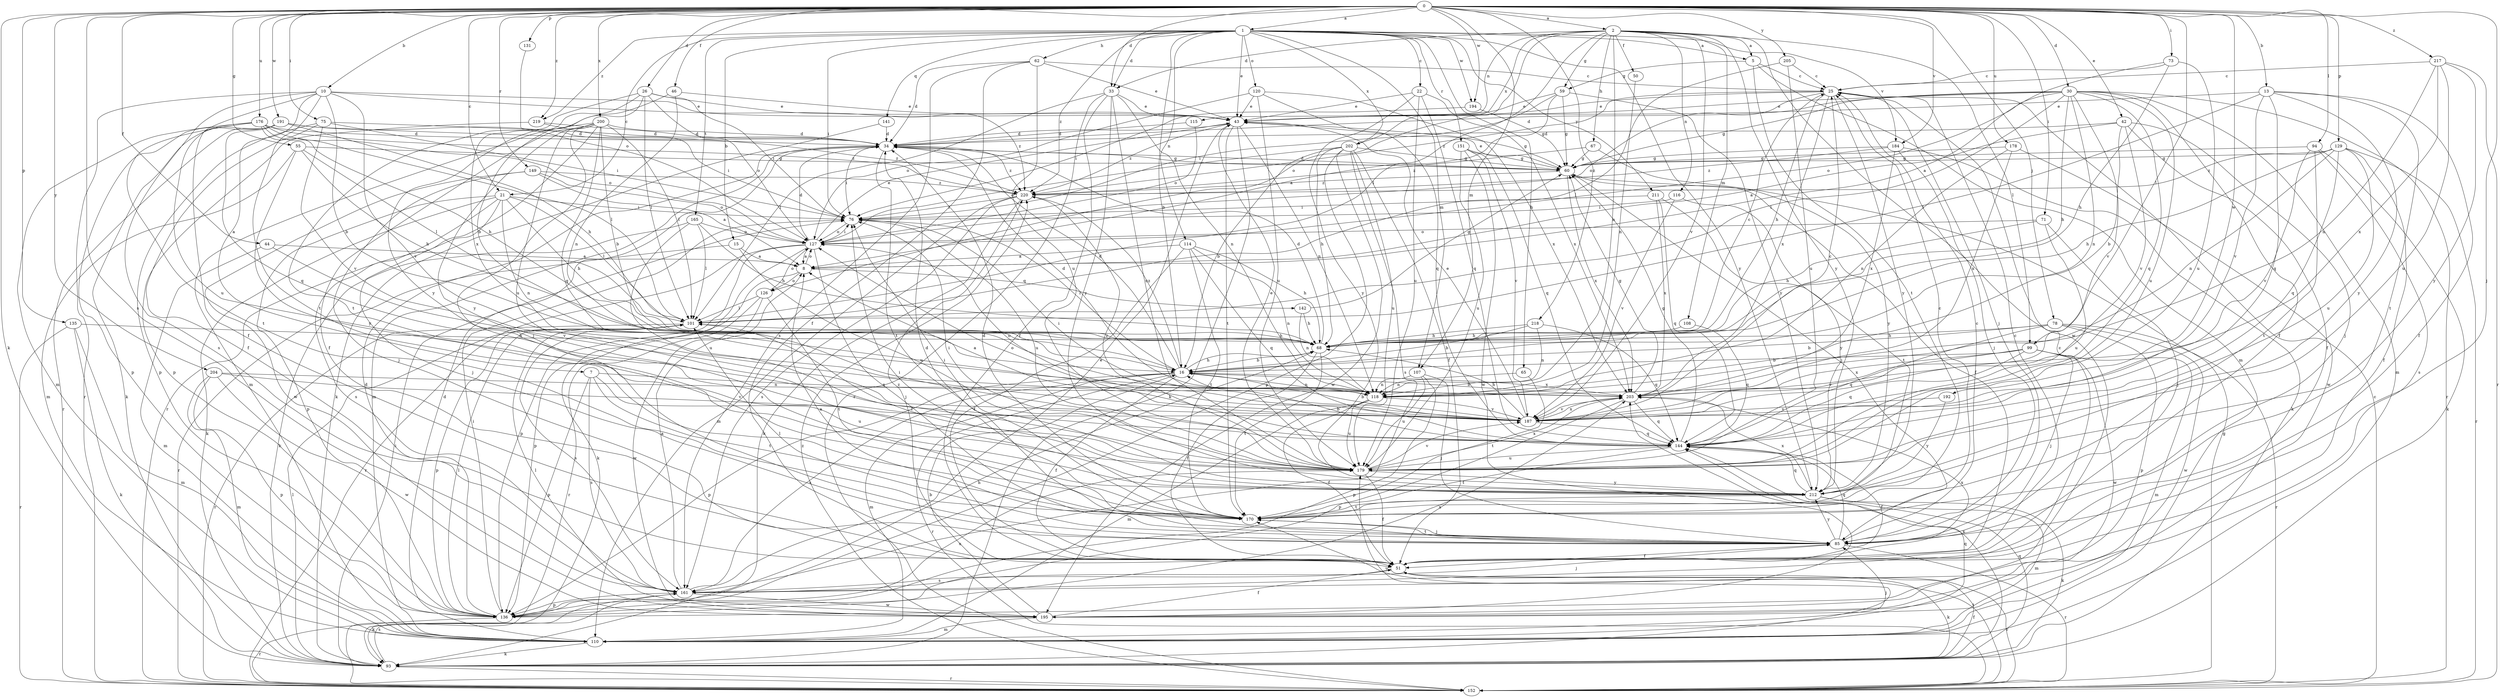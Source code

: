 strict digraph  {
0;
1;
2;
5;
7;
8;
10;
13;
15;
16;
21;
22;
25;
26;
30;
33;
34;
42;
43;
44;
46;
50;
51;
55;
59;
60;
62;
65;
67;
68;
71;
73;
75;
76;
78;
85;
93;
94;
99;
101;
107;
108;
110;
114;
115;
116;
118;
120;
126;
127;
129;
131;
135;
136;
141;
142;
144;
149;
151;
152;
161;
165;
170;
176;
178;
179;
184;
187;
191;
192;
194;
195;
200;
202;
203;
204;
205;
211;
212;
217;
218;
219;
220;
0 -> 1  [label=a];
0 -> 2  [label=a];
0 -> 10  [label=b];
0 -> 13  [label=b];
0 -> 21  [label=c];
0 -> 26  [label=d];
0 -> 30  [label=d];
0 -> 33  [label=d];
0 -> 42  [label=e];
0 -> 44  [label=f];
0 -> 46  [label=f];
0 -> 55  [label=g];
0 -> 71  [label=i];
0 -> 73  [label=i];
0 -> 75  [label=i];
0 -> 78  [label=j];
0 -> 85  [label=j];
0 -> 93  [label=k];
0 -> 94  [label=l];
0 -> 99  [label=l];
0 -> 107  [label=m];
0 -> 129  [label=p];
0 -> 131  [label=p];
0 -> 135  [label=p];
0 -> 149  [label=r];
0 -> 161  [label=s];
0 -> 176  [label=u];
0 -> 178  [label=u];
0 -> 184  [label=v];
0 -> 191  [label=w];
0 -> 192  [label=w];
0 -> 194  [label=w];
0 -> 200  [label=x];
0 -> 204  [label=y];
0 -> 205  [label=y];
0 -> 217  [label=z];
0 -> 218  [label=z];
0 -> 219  [label=z];
1 -> 5  [label=a];
1 -> 15  [label=b];
1 -> 16  [label=b];
1 -> 21  [label=c];
1 -> 22  [label=c];
1 -> 33  [label=d];
1 -> 43  [label=e];
1 -> 62  [label=h];
1 -> 65  [label=h];
1 -> 76  [label=i];
1 -> 107  [label=m];
1 -> 114  [label=n];
1 -> 120  [label=o];
1 -> 141  [label=q];
1 -> 151  [label=r];
1 -> 165  [label=t];
1 -> 184  [label=v];
1 -> 194  [label=w];
1 -> 202  [label=x];
1 -> 211  [label=y];
1 -> 212  [label=y];
1 -> 219  [label=z];
1 -> 220  [label=z];
2 -> 5  [label=a];
2 -> 33  [label=d];
2 -> 50  [label=f];
2 -> 59  [label=g];
2 -> 67  [label=h];
2 -> 99  [label=l];
2 -> 101  [label=l];
2 -> 108  [label=m];
2 -> 115  [label=n];
2 -> 116  [label=n];
2 -> 118  [label=n];
2 -> 126  [label=o];
2 -> 187  [label=v];
2 -> 195  [label=w];
2 -> 202  [label=x];
2 -> 212  [label=y];
5 -> 25  [label=c];
5 -> 59  [label=g];
5 -> 110  [label=m];
5 -> 170  [label=t];
7 -> 136  [label=p];
7 -> 161  [label=s];
7 -> 170  [label=t];
7 -> 179  [label=u];
7 -> 203  [label=x];
8 -> 126  [label=o];
8 -> 127  [label=o];
8 -> 136  [label=p];
8 -> 142  [label=q];
10 -> 7  [label=a];
10 -> 16  [label=b];
10 -> 43  [label=e];
10 -> 51  [label=f];
10 -> 152  [label=r];
10 -> 161  [label=s];
10 -> 170  [label=t];
10 -> 187  [label=v];
10 -> 220  [label=z];
13 -> 43  [label=e];
13 -> 51  [label=f];
13 -> 101  [label=l];
13 -> 144  [label=q];
13 -> 170  [label=t];
13 -> 187  [label=v];
13 -> 212  [label=y];
15 -> 8  [label=a];
15 -> 152  [label=r];
15 -> 179  [label=u];
16 -> 34  [label=d];
16 -> 51  [label=f];
16 -> 68  [label=h];
16 -> 76  [label=i];
16 -> 110  [label=m];
16 -> 118  [label=n];
16 -> 136  [label=p];
16 -> 152  [label=r];
16 -> 161  [label=s];
16 -> 203  [label=x];
16 -> 220  [label=z];
21 -> 68  [label=h];
21 -> 76  [label=i];
21 -> 85  [label=j];
21 -> 93  [label=k];
21 -> 101  [label=l];
21 -> 118  [label=n];
21 -> 136  [label=p];
21 -> 161  [label=s];
22 -> 43  [label=e];
22 -> 144  [label=q];
22 -> 179  [label=u];
22 -> 203  [label=x];
22 -> 212  [label=y];
25 -> 43  [label=e];
25 -> 68  [label=h];
25 -> 85  [label=j];
25 -> 127  [label=o];
25 -> 203  [label=x];
25 -> 212  [label=y];
25 -> 220  [label=z];
26 -> 16  [label=b];
26 -> 43  [label=e];
26 -> 76  [label=i];
26 -> 101  [label=l];
26 -> 127  [label=o];
26 -> 170  [label=t];
26 -> 203  [label=x];
30 -> 34  [label=d];
30 -> 43  [label=e];
30 -> 51  [label=f];
30 -> 60  [label=g];
30 -> 68  [label=h];
30 -> 101  [label=l];
30 -> 110  [label=m];
30 -> 118  [label=n];
30 -> 127  [label=o];
30 -> 144  [label=q];
30 -> 152  [label=r];
30 -> 179  [label=u];
30 -> 187  [label=v];
33 -> 43  [label=e];
33 -> 51  [label=f];
33 -> 101  [label=l];
33 -> 118  [label=n];
33 -> 152  [label=r];
33 -> 179  [label=u];
33 -> 212  [label=y];
34 -> 60  [label=g];
34 -> 76  [label=i];
34 -> 110  [label=m];
34 -> 170  [label=t];
34 -> 220  [label=z];
42 -> 8  [label=a];
42 -> 16  [label=b];
42 -> 34  [label=d];
42 -> 51  [label=f];
42 -> 85  [label=j];
42 -> 187  [label=v];
43 -> 34  [label=d];
43 -> 60  [label=g];
43 -> 93  [label=k];
43 -> 118  [label=n];
43 -> 170  [label=t];
43 -> 220  [label=z];
44 -> 8  [label=a];
44 -> 110  [label=m];
44 -> 187  [label=v];
46 -> 43  [label=e];
46 -> 118  [label=n];
46 -> 212  [label=y];
50 -> 118  [label=n];
51 -> 25  [label=c];
51 -> 93  [label=k];
51 -> 152  [label=r];
51 -> 161  [label=s];
51 -> 203  [label=x];
51 -> 220  [label=z];
55 -> 60  [label=g];
55 -> 68  [label=h];
55 -> 101  [label=l];
55 -> 110  [label=m];
55 -> 212  [label=y];
59 -> 8  [label=a];
59 -> 43  [label=e];
59 -> 60  [label=g];
59 -> 76  [label=i];
59 -> 212  [label=y];
60 -> 34  [label=d];
60 -> 43  [label=e];
60 -> 51  [label=f];
60 -> 85  [label=j];
60 -> 203  [label=x];
60 -> 220  [label=z];
62 -> 25  [label=c];
62 -> 34  [label=d];
62 -> 43  [label=e];
62 -> 51  [label=f];
62 -> 161  [label=s];
62 -> 179  [label=u];
65 -> 118  [label=n];
65 -> 170  [label=t];
67 -> 60  [label=g];
67 -> 212  [label=y];
67 -> 220  [label=z];
68 -> 16  [label=b];
68 -> 25  [label=c];
68 -> 34  [label=d];
68 -> 51  [label=f];
68 -> 170  [label=t];
71 -> 68  [label=h];
71 -> 85  [label=j];
71 -> 127  [label=o];
71 -> 179  [label=u];
73 -> 8  [label=a];
73 -> 25  [label=c];
73 -> 68  [label=h];
73 -> 179  [label=u];
75 -> 34  [label=d];
75 -> 51  [label=f];
75 -> 76  [label=i];
75 -> 136  [label=p];
75 -> 187  [label=v];
76 -> 127  [label=o];
76 -> 179  [label=u];
78 -> 16  [label=b];
78 -> 68  [label=h];
78 -> 136  [label=p];
78 -> 144  [label=q];
78 -> 152  [label=r];
78 -> 195  [label=w];
85 -> 8  [label=a];
85 -> 25  [label=c];
85 -> 34  [label=d];
85 -> 51  [label=f];
85 -> 101  [label=l];
85 -> 144  [label=q];
85 -> 152  [label=r];
85 -> 170  [label=t];
85 -> 212  [label=y];
93 -> 51  [label=f];
93 -> 76  [label=i];
93 -> 101  [label=l];
93 -> 144  [label=q];
93 -> 152  [label=r];
93 -> 161  [label=s];
93 -> 179  [label=u];
93 -> 203  [label=x];
94 -> 60  [label=g];
94 -> 93  [label=k];
94 -> 161  [label=s];
94 -> 170  [label=t];
94 -> 187  [label=v];
99 -> 16  [label=b];
99 -> 85  [label=j];
99 -> 110  [label=m];
99 -> 144  [label=q];
99 -> 187  [label=v];
99 -> 195  [label=w];
99 -> 203  [label=x];
101 -> 68  [label=h];
101 -> 136  [label=p];
101 -> 152  [label=r];
101 -> 161  [label=s];
107 -> 85  [label=j];
107 -> 118  [label=n];
107 -> 136  [label=p];
107 -> 179  [label=u];
108 -> 68  [label=h];
108 -> 144  [label=q];
110 -> 34  [label=d];
110 -> 85  [label=j];
110 -> 93  [label=k];
110 -> 144  [label=q];
114 -> 8  [label=a];
114 -> 51  [label=f];
114 -> 68  [label=h];
114 -> 118  [label=n];
114 -> 144  [label=q];
114 -> 170  [label=t];
115 -> 34  [label=d];
115 -> 127  [label=o];
116 -> 76  [label=i];
116 -> 187  [label=v];
116 -> 212  [label=y];
118 -> 34  [label=d];
118 -> 51  [label=f];
118 -> 110  [label=m];
118 -> 179  [label=u];
118 -> 187  [label=v];
120 -> 43  [label=e];
120 -> 127  [label=o];
120 -> 144  [label=q];
120 -> 179  [label=u];
120 -> 203  [label=x];
126 -> 101  [label=l];
126 -> 127  [label=o];
126 -> 152  [label=r];
126 -> 170  [label=t];
126 -> 195  [label=w];
127 -> 8  [label=a];
127 -> 34  [label=d];
127 -> 43  [label=e];
127 -> 76  [label=i];
127 -> 85  [label=j];
127 -> 93  [label=k];
127 -> 136  [label=p];
127 -> 152  [label=r];
129 -> 51  [label=f];
129 -> 60  [label=g];
129 -> 68  [label=h];
129 -> 118  [label=n];
129 -> 144  [label=q];
129 -> 152  [label=r];
129 -> 179  [label=u];
129 -> 220  [label=z];
131 -> 127  [label=o];
135 -> 68  [label=h];
135 -> 93  [label=k];
135 -> 110  [label=m];
135 -> 152  [label=r];
136 -> 34  [label=d];
136 -> 68  [label=h];
136 -> 76  [label=i];
136 -> 101  [label=l];
136 -> 152  [label=r];
136 -> 179  [label=u];
136 -> 203  [label=x];
141 -> 34  [label=d];
141 -> 93  [label=k];
142 -> 60  [label=g];
142 -> 68  [label=h];
142 -> 118  [label=n];
144 -> 16  [label=b];
144 -> 51  [label=f];
144 -> 60  [label=g];
144 -> 127  [label=o];
144 -> 170  [label=t];
144 -> 179  [label=u];
149 -> 8  [label=a];
149 -> 85  [label=j];
149 -> 127  [label=o];
149 -> 195  [label=w];
149 -> 220  [label=z];
151 -> 60  [label=g];
151 -> 144  [label=q];
151 -> 179  [label=u];
151 -> 187  [label=v];
151 -> 195  [label=w];
152 -> 25  [label=c];
152 -> 60  [label=g];
152 -> 170  [label=t];
152 -> 220  [label=z];
161 -> 8  [label=a];
161 -> 25  [label=c];
161 -> 43  [label=e];
161 -> 85  [label=j];
161 -> 93  [label=k];
161 -> 136  [label=p];
161 -> 195  [label=w];
165 -> 68  [label=h];
165 -> 93  [label=k];
165 -> 101  [label=l];
165 -> 127  [label=o];
165 -> 179  [label=u];
170 -> 25  [label=c];
170 -> 34  [label=d];
170 -> 76  [label=i];
170 -> 85  [label=j];
176 -> 34  [label=d];
176 -> 68  [label=h];
176 -> 101  [label=l];
176 -> 110  [label=m];
176 -> 127  [label=o];
176 -> 170  [label=t];
176 -> 179  [label=u];
176 -> 220  [label=z];
178 -> 60  [label=g];
178 -> 118  [label=n];
178 -> 195  [label=w];
178 -> 203  [label=x];
179 -> 43  [label=e];
179 -> 51  [label=f];
179 -> 76  [label=i];
179 -> 187  [label=v];
179 -> 203  [label=x];
179 -> 212  [label=y];
179 -> 220  [label=z];
184 -> 60  [label=g];
184 -> 85  [label=j];
184 -> 93  [label=k];
184 -> 203  [label=x];
184 -> 220  [label=z];
187 -> 8  [label=a];
187 -> 16  [label=b];
187 -> 25  [label=c];
187 -> 43  [label=e];
187 -> 68  [label=h];
187 -> 76  [label=i];
187 -> 127  [label=o];
187 -> 144  [label=q];
187 -> 203  [label=x];
191 -> 34  [label=d];
191 -> 68  [label=h];
191 -> 93  [label=k];
191 -> 136  [label=p];
191 -> 144  [label=q];
191 -> 152  [label=r];
191 -> 220  [label=z];
192 -> 187  [label=v];
192 -> 212  [label=y];
194 -> 60  [label=g];
194 -> 76  [label=i];
195 -> 16  [label=b];
195 -> 51  [label=f];
195 -> 101  [label=l];
195 -> 110  [label=m];
200 -> 16  [label=b];
200 -> 34  [label=d];
200 -> 51  [label=f];
200 -> 85  [label=j];
200 -> 101  [label=l];
200 -> 110  [label=m];
200 -> 144  [label=q];
200 -> 152  [label=r];
200 -> 179  [label=u];
200 -> 212  [label=y];
202 -> 16  [label=b];
202 -> 51  [label=f];
202 -> 60  [label=g];
202 -> 68  [label=h];
202 -> 127  [label=o];
202 -> 136  [label=p];
202 -> 161  [label=s];
202 -> 179  [label=u];
202 -> 195  [label=w];
203 -> 16  [label=b];
203 -> 60  [label=g];
203 -> 136  [label=p];
203 -> 144  [label=q];
203 -> 187  [label=v];
204 -> 110  [label=m];
204 -> 118  [label=n];
204 -> 136  [label=p];
204 -> 187  [label=v];
204 -> 195  [label=w];
205 -> 25  [label=c];
205 -> 101  [label=l];
205 -> 179  [label=u];
211 -> 76  [label=i];
211 -> 144  [label=q];
211 -> 170  [label=t];
211 -> 203  [label=x];
212 -> 76  [label=i];
212 -> 93  [label=k];
212 -> 101  [label=l];
212 -> 110  [label=m];
212 -> 144  [label=q];
212 -> 170  [label=t];
212 -> 203  [label=x];
217 -> 25  [label=c];
217 -> 118  [label=n];
217 -> 152  [label=r];
217 -> 179  [label=u];
217 -> 203  [label=x];
217 -> 212  [label=y];
218 -> 16  [label=b];
218 -> 68  [label=h];
218 -> 118  [label=n];
218 -> 144  [label=q];
219 -> 34  [label=d];
219 -> 76  [label=i];
219 -> 136  [label=p];
220 -> 76  [label=i];
220 -> 93  [label=k];
220 -> 110  [label=m];
220 -> 161  [label=s];
}
